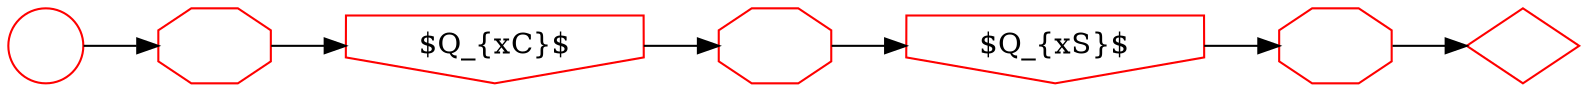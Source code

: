 digraph G {
	rankdir=LR;
    S [label="", shape=circle, color=red];
    E [label="", shape=diamond, color=red];
    
    W0 [label="", shape=octagon, color=red];
    W1 [label="", shape=octagon, color=red];
    D1 [label="$Q_{xC}$", shape=invhouse, color=red];
    W2 [label="", shape=octagon, color=red];
    D2 [label="$Q_{xS}$", shape=invhouse, color=red];

S->W0->D1->W1->D2->W2->E;


}
